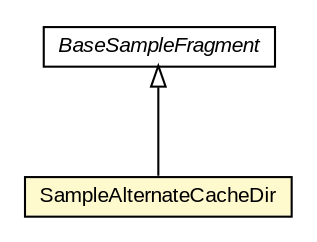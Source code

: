 #!/usr/local/bin/dot
#
# Class diagram 
# Generated by UMLGraph version R5_6-24-gf6e263 (http://www.umlgraph.org/)
#

digraph G {
	edge [fontname="arial",fontsize=10,labelfontname="arial",labelfontsize=10];
	node [fontname="arial",fontsize=10,shape=plaintext];
	nodesep=0.25;
	ranksep=0.5;
	// org.osmdroid.samplefragments.BaseSampleFragment
	c89620 [label=<<table title="org.osmdroid.samplefragments.BaseSampleFragment" border="0" cellborder="1" cellspacing="0" cellpadding="2" port="p" href="../BaseSampleFragment.html">
		<tr><td><table border="0" cellspacing="0" cellpadding="1">
<tr><td align="center" balign="center"><font face="arial italic"> BaseSampleFragment </font></td></tr>
		</table></td></tr>
		</table>>, URL="../BaseSampleFragment.html", fontname="arial", fontcolor="black", fontsize=10.0];
	// org.osmdroid.samplefragments.cache.SampleAlternateCacheDir
	c89624 [label=<<table title="org.osmdroid.samplefragments.cache.SampleAlternateCacheDir" border="0" cellborder="1" cellspacing="0" cellpadding="2" port="p" bgcolor="lemonChiffon" href="./SampleAlternateCacheDir.html">
		<tr><td><table border="0" cellspacing="0" cellpadding="1">
<tr><td align="center" balign="center"> SampleAlternateCacheDir </td></tr>
		</table></td></tr>
		</table>>, URL="./SampleAlternateCacheDir.html", fontname="arial", fontcolor="black", fontsize=10.0];
	//org.osmdroid.samplefragments.cache.SampleAlternateCacheDir extends org.osmdroid.samplefragments.BaseSampleFragment
	c89620:p -> c89624:p [dir=back,arrowtail=empty];
}

